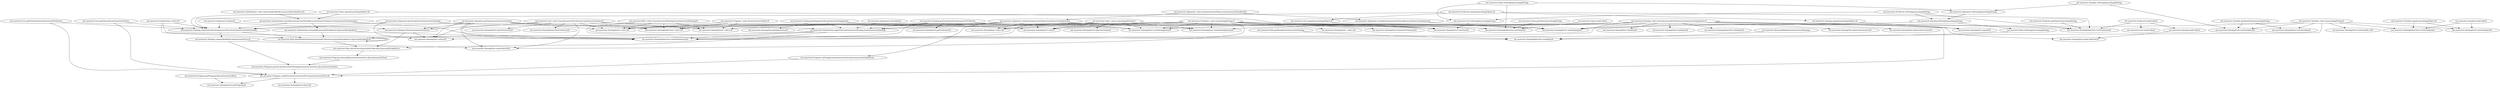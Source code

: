 digraph _method {
"net.mooctest.Argument.<init>(Lnet/mooctest/Value;Lnet/mooctest/Variable;Z)V" -> "net.mooctest.Argument.value(Lnet/mooctest/Value;)Lnet/mooctest/Argument;";
"net.mooctest.Argument.<init>(Lnet/mooctest/Value;Lnet/mooctest/Variable;Z)V" -> "net.mooctest.Argument.variable(Lnet/mooctest/Variable;)Lnet/mooctest/Argument;";
"net.mooctest.Argument.getValue()Lnet/mooctest/Value;" -> "net.mooctest.Datalog.substituteTo(Lnet/mooctest/Fact;)Lnet/mooctest/Substitution;";
"net.mooctest.Argument.getValue()Lnet/mooctest/Value;" -> "net.mooctest.Datalog.toFact()Lnet/mooctest/Fact;";
"net.mooctest.Argument.getValue()Lnet/mooctest/Value;" -> "net.mooctest.DatalogOtherTest.<init>()V";
"net.mooctest.Argument.getValue()Lnet/mooctest/Value;" -> "net.mooctest.DatalogOtherTest.testSubstitution()V";
"net.mooctest.Argument.getValue()Lnet/mooctest/Value;" -> "net.mooctest.DatalogTest.substituteTo()V";
"net.mooctest.Argument.getValue()Lnet/mooctest/Value;" -> "net.mooctest.DatalogTest.toFact()V";
"net.mooctest.Argument.getValue()Lnet/mooctest/Value;" -> "net.mooctest.DatalogTest4.<init>()V";
"net.mooctest.Argument.getValue()Lnet/mooctest/Value;" -> "net.mooctest.DatalogTest5.<init>()V";
"net.mooctest.Argument.getVariable()Lnet/mooctest/Variable;" -> "net.mooctest.Datalog.substituteTo(Lnet/mooctest/Fact;)Lnet/mooctest/Substitution;";
"net.mooctest.Argument.getVariable()Lnet/mooctest/Variable;" -> "net.mooctest.DatalogTest.toFact()V";
"net.mooctest.Argument.getVariable()Lnet/mooctest/Variable;" -> "net.mooctest.Substitution.applyOn(Lnet/mooctest/Datalog;)Lnet/mooctest/Datalog;";
"net.mooctest.Argument.isValue()Z" -> "net.mooctest.Datalog.substituteTo(Lnet/mooctest/Fact;)Lnet/mooctest/Substitution;";
"net.mooctest.Argument.isValue()Z" -> "net.mooctest.Datalog.toFact()Lnet/mooctest/Fact;";
"net.mooctest.Argument.isVariable()Z" -> "net.mooctest.Substitution.applyOn(Lnet/mooctest/Datalog;)Lnet/mooctest/Datalog;";
"net.mooctest.Argument.toString()Ljava/lang/String;" -> "net.mooctest.Datalog.toString()Ljava/lang/String;";
"net.mooctest.Argument.value(Lnet/mooctest/Value;)Lnet/mooctest/Argument;" -> "net.mooctest.DatalogOtherTest.<init>()V";
"net.mooctest.Argument.value(Lnet/mooctest/Value;)Lnet/mooctest/Argument;" -> "net.mooctest.DatalogTest.<init>()V";
"net.mooctest.Argument.value(Lnet/mooctest/Value;)Lnet/mooctest/Argument;" -> "net.mooctest.DatalogTest1.test()V";
"net.mooctest.Argument.value(Lnet/mooctest/Value;)Lnet/mooctest/Argument;" -> "net.mooctest.DatalogTest1.testDatalog2()V";
"net.mooctest.Argument.value(Lnet/mooctest/Value;)Lnet/mooctest/Argument;" -> "net.mooctest.DatalogTest1.testDatalogGets()V";
"net.mooctest.Argument.value(Lnet/mooctest/Value;)Lnet/mooctest/Argument;" -> "net.mooctest.DatalogTest1.testDatalogSames()V";
"net.mooctest.Argument.value(Lnet/mooctest/Value;)Lnet/mooctest/Argument;" -> "net.mooctest.DatalogTest4.<init>()V";
"net.mooctest.Argument.value(Lnet/mooctest/Value;)Lnet/mooctest/Argument;" -> "net.mooctest.DatalogTest5.<init>()V";
"net.mooctest.Argument.value(Lnet/mooctest/Value;)Lnet/mooctest/Argument;" -> "net.mooctest.Program.valToArg([Lnet/mooctest/Value;)[Lnet/mooctest/Argument;";
"net.mooctest.Argument.value(Lnet/mooctest/Value;)Lnet/mooctest/Argument;" -> "net.mooctest.Substitution.applyOn(Lnet/mooctest/Datalog;)Lnet/mooctest/Datalog;";
"net.mooctest.Argument.variable(Lnet/mooctest/Variable;)Lnet/mooctest/Argument;" -> "net.mooctest.DatalogTest1.testDatalog2()V";
"net.mooctest.Datalog.<init>(Lnet/mooctest/Predicate;[Lnet/mooctest/Argument;)V" -> "net.mooctest.DatalogOtherTest.initialize()V";
"net.mooctest.Datalog.<init>(Lnet/mooctest/Predicate;[Lnet/mooctest/Argument;)V" -> "net.mooctest.DatalogTest.blowConstructor1()V";
"net.mooctest.Datalog.<init>(Lnet/mooctest/Predicate;[Lnet/mooctest/Argument;)V" -> "net.mooctest.DatalogTest.blowConstructor2()V";
"net.mooctest.Datalog.<init>(Lnet/mooctest/Predicate;[Lnet/mooctest/Argument;)V" -> "net.mooctest.DatalogTest.equals()V";
"net.mooctest.Datalog.<init>(Lnet/mooctest/Predicate;[Lnet/mooctest/Argument;)V" -> "net.mooctest.DatalogTest.hashCodeTest()V";
"net.mooctest.Datalog.<init>(Lnet/mooctest/Predicate;[Lnet/mooctest/Argument;)V" -> "net.mooctest.DatalogTest.initialize()V";
"net.mooctest.Datalog.<init>(Lnet/mooctest/Predicate;[Lnet/mooctest/Argument;)V" -> "net.mooctest.DatalogTest.toFact()V";
"net.mooctest.Datalog.<init>(Lnet/mooctest/Predicate;[Lnet/mooctest/Argument;)V" -> "net.mooctest.DatalogTest1.test()V";
"net.mooctest.Datalog.<init>(Lnet/mooctest/Predicate;[Lnet/mooctest/Argument;)V" -> "net.mooctest.DatalogTest1.testDatalog2()V";
"net.mooctest.Datalog.<init>(Lnet/mooctest/Predicate;[Lnet/mooctest/Argument;)V" -> "net.mooctest.DatalogTest1.testDatalogGets()V";
"net.mooctest.Datalog.<init>(Lnet/mooctest/Predicate;[Lnet/mooctest/Argument;)V" -> "net.mooctest.DatalogTest1.testDatalogSames()V";
"net.mooctest.Datalog.<init>(Lnet/mooctest/Predicate;[Lnet/mooctest/Argument;)V" -> "net.mooctest.DatalogTest5.initialize()V";
"net.mooctest.Datalog.<init>(Lnet/mooctest/Predicate;[Lnet/mooctest/Argument;)V" -> "net.mooctest.Program.canDerive(Lnet/mooctest/Fact;[Lnet/mooctest/Fact;)Z";
"net.mooctest.Datalog.<init>(Lnet/mooctest/Predicate;[Lnet/mooctest/Argument;)V" -> "net.mooctest.Substitution.applyOn(Lnet/mooctest/Datalog;)Lnet/mooctest/Datalog;";
"net.mooctest.Datalog.compatibleWith(Lnet/mooctest/Fact;)Z" -> "net.mooctest.DatalogTest.substituteTo()V";
"net.mooctest.Datalog.compatibleWith(Lnet/mooctest/Fact;)Z" -> "net.mooctest.Program.query(Lnet/mooctest/Datalog;[Lnet/mooctest/Fact;)[Lnet/mooctest/Fact;";
"net.mooctest.Datalog.equals(Ljava/lang/Object;)Z" -> "net.mooctest.DatalogTest.equals()V";
"net.mooctest.Datalog.getArguments()[Lnet/mooctest/Argument;" -> "net.mooctest.DatalogTest.getArguments()V";
"net.mooctest.Datalog.getArguments()[Lnet/mooctest/Argument;" -> "net.mooctest.DatalogTest1.test()V";
"net.mooctest.Datalog.getArguments()[Lnet/mooctest/Argument;" -> "net.mooctest.Substitution.applyOn(Lnet/mooctest/Datalog;)Lnet/mooctest/Datalog;";
"net.mooctest.Datalog.getPredicate()Lnet/mooctest/Predicate;" -> "net.mooctest.DatalogOtherTest.testSubstitution()V";
"net.mooctest.Datalog.getPredicate()Lnet/mooctest/Predicate;" -> "net.mooctest.DatalogTest.getPredicate()V";
"net.mooctest.Datalog.getPredicate()Lnet/mooctest/Predicate;" -> "net.mooctest.DatalogTest1.testDatalogGets()V";
"net.mooctest.Datalog.getPredicate()Lnet/mooctest/Predicate;" -> "net.mooctest.Substitution.applyOn(Lnet/mooctest/Datalog;)Lnet/mooctest/Datalog;";
"net.mooctest.Datalog.hashCode()I" -> "net.mooctest.DatalogTest.hashCodeTest()V";
"net.mooctest.Datalog.substituteTo(Lnet/mooctest/Fact;)Lnet/mooctest/Substitution;" -> "net.mooctest.Datalog.compatibleWith(Lnet/mooctest/Fact;)Z";
"net.mooctest.Datalog.substituteTo(Lnet/mooctest/Fact;)Lnet/mooctest/Substitution;" -> "net.mooctest.Rule.findAllSubstitutions(Ljava/util/Collection;Ljava/util/LinkedList;)Ljava/util/LinkedList;";
"net.mooctest.Datalog.toFact()Lnet/mooctest/Fact;" -> "net.mooctest.DatalogTest.toFact()V";
"net.mooctest.Datalog.toFact()Lnet/mooctest/Fact;" -> "net.mooctest.Rule.deriveOnce(Ljava/util/Collection;)Ljava/util/LinkedList;";
"net.mooctest.Datalog.toString()Ljava/lang/String;" -> "net.mooctest.DatalogTest1.testDatalog2()V";
"net.mooctest.Datalog.toString()Ljava/lang/String;" -> "net.mooctest.Rule.toString()Ljava/lang/String;";
"net.mooctest.Fact.<init>(Lnet/mooctest/Predicate;[Lnet/mooctest/Value;)V" -> "net.mooctest.Datalog.toFact()Lnet/mooctest/Fact;";
"net.mooctest.Fact.<init>(Lnet/mooctest/Predicate;[Lnet/mooctest/Value;)V" -> "net.mooctest.DatalogOtherTest.<init>()V";
"net.mooctest.Fact.<init>(Lnet/mooctest/Predicate;[Lnet/mooctest/Value;)V" -> "net.mooctest.DatalogTest.substituteTo()V";
"net.mooctest.Fact.<init>(Lnet/mooctest/Predicate;[Lnet/mooctest/Value;)V" -> "net.mooctest.DatalogTest.toFact()V";
"net.mooctest.Fact.<init>(Lnet/mooctest/Predicate;[Lnet/mooctest/Value;)V" -> "net.mooctest.DatalogTest3.testFact()V";
"net.mooctest.Fact.<init>(Lnet/mooctest/Predicate;[Lnet/mooctest/Value;)V" -> "net.mooctest.DatalogTest4.<init>()V";
"net.mooctest.Fact.<init>(Lnet/mooctest/Predicate;[Lnet/mooctest/Value;)V" -> "net.mooctest.DatalogTest5.<init>()V";
"net.mooctest.Fact.<init>(Lnet/mooctest/Predicate;[Lnet/mooctest/Value;)V" -> "net.mooctest.DatalogTest5.blowTestFact()V";
"net.mooctest.Fact.<init>(Lnet/mooctest/Predicate;[Lnet/mooctest/Value;)V" -> "net.mooctest.DatalogTest5.blowTestFact2()V";
"net.mooctest.Fact.equals(Ljava/lang/Object;)Z" -> "net.mooctest.DatalogTest3.testFact()V";
"net.mooctest.Fact.getPredicate()Lnet/mooctest/Predicate;" -> "net.mooctest.Datalog.substituteTo(Lnet/mooctest/Fact;)Lnet/mooctest/Substitution;";
"net.mooctest.Fact.getPredicate()Lnet/mooctest/Predicate;" -> "net.mooctest.Program.canDerive(Lnet/mooctest/Fact;[Lnet/mooctest/Fact;)Z";
"net.mooctest.Fact.getValues()[Lnet/mooctest/Value;" -> "net.mooctest.Datalog.substituteTo(Lnet/mooctest/Fact;)Lnet/mooctest/Substitution;";
"net.mooctest.Fact.getValues()[Lnet/mooctest/Value;" -> "net.mooctest.Program.canDerive(Lnet/mooctest/Fact;[Lnet/mooctest/Fact;)Z";
"net.mooctest.Fact.toString()Ljava/lang/String;" -> "net.mooctest.DatalogTest3.testFact()V";
"net.mooctest.Predicate.<init>(Ljava/lang/String;)V" -> "net.mooctest.DatalogOtherTest.<init>()V";
"net.mooctest.Predicate.<init>(Ljava/lang/String;)V" -> "net.mooctest.DatalogOtherTest.testPredicate()V";
"net.mooctest.Predicate.<init>(Ljava/lang/String;)V" -> "net.mooctest.DatalogTest.<init>()V";
"net.mooctest.Predicate.<init>(Ljava/lang/String;)V" -> "net.mooctest.DatalogTest.substituteTo()V";
"net.mooctest.Predicate.<init>(Ljava/lang/String;)V" -> "net.mooctest.DatalogTest1.<init>()V";
"net.mooctest.Predicate.<init>(Ljava/lang/String;)V" -> "net.mooctest.DatalogTest1.test()V";
"net.mooctest.Predicate.<init>(Ljava/lang/String;)V" -> "net.mooctest.DatalogTest1.testDatalog2()V";
"net.mooctest.Predicate.<init>(Ljava/lang/String;)V" -> "net.mooctest.DatalogTest1.testDatalogGets()V";
"net.mooctest.Predicate.<init>(Ljava/lang/String;)V" -> "net.mooctest.DatalogTest1.testDatalogSames()V";
"net.mooctest.Predicate.<init>(Ljava/lang/String;)V" -> "net.mooctest.DatalogTest3.testFact()V";
"net.mooctest.Predicate.<init>(Ljava/lang/String;)V" -> "net.mooctest.DatalogTest4.<init>()V";
"net.mooctest.Predicate.<init>(Ljava/lang/String;)V" -> "net.mooctest.DatalogTest5.<init>()V";
"net.mooctest.Predicate.<init>(Ljava/lang/String;)V" -> "net.mooctest.DatalogTest5.blowTestPredicate()V";
"net.mooctest.Predicate.equals(Ljava/lang/Object;)Z" -> "net.mooctest.Datalog.equals(Ljava/lang/Object;)Z";
"net.mooctest.Predicate.equals(Ljava/lang/Object;)Z" -> "net.mooctest.Datalog.substituteTo(Lnet/mooctest/Fact;)Lnet/mooctest/Substitution;";
"net.mooctest.Predicate.equals(Ljava/lang/Object;)Z" -> "net.mooctest.DatalogOtherTest.testPredicate()V";
"net.mooctest.Predicate.equals(Ljava/lang/Object;)Z" -> "net.mooctest.Fact.equals(Ljava/lang/Object;)Z";
"net.mooctest.Predicate.getName()Ljava/lang/String;" -> "net.mooctest.DatalogOtherTest.testPredicate()V";
"net.mooctest.Predicate.hashCode()I" -> "net.mooctest.Datalog.hashCode()I";
"net.mooctest.Predicate.hashCode()I" -> "net.mooctest.DatalogOtherTest.testPredicate()V";
"net.mooctest.Predicate.hashCode()I" -> "net.mooctest.Fact.hashCode()I";
"net.mooctest.Predicate.toString()Ljava/lang/String;" -> "net.mooctest.Datalog.toString()Ljava/lang/String;";
"net.mooctest.Predicate.toString()Ljava/lang/String;" -> "net.mooctest.DatalogOtherTest.testPredicate()V";
"net.mooctest.Predicate.toString()Ljava/lang/String;" -> "net.mooctest.Fact.toString()Ljava/lang/String;";
"net.mooctest.Program.<init>([Lnet/mooctest/Rule;)V" -> "net.mooctest.DatalogOtherTest.<init>()V";
"net.mooctest.Program.<init>([Lnet/mooctest/Rule;)V" -> "net.mooctest.DatalogTest4.<init>()V";
"net.mooctest.Program.<init>([Lnet/mooctest/Rule;)V" -> "net.mooctest.DatalogTest5.<init>()V";
"net.mooctest.Program.canDerive(Lnet/mooctest/Fact;[Lnet/mooctest/Fact;)Z" -> "net.mooctest.DatalogTest4.testProgram()V";
"net.mooctest.Program.canDerive(Lnet/mooctest/Fact;[Lnet/mooctest/Fact;)Z" -> "net.mooctest.DatalogTest5.blow1()V";
"net.mooctest.Program.deriveAll([Lnet/mooctest/Fact;)[Lnet/mooctest/Fact;" -> "net.mooctest.Program.query(Lnet/mooctest/Datalog;[Lnet/mooctest/Fact;)[Lnet/mooctest/Fact;";
"net.mooctest.Program.getProgram()[Lnet/mooctest/Rule;" -> "net.mooctest.DatalogTest4.testProgram()V";
"net.mooctest.Program.query(Lnet/mooctest/Datalog;[Lnet/mooctest/Fact;)[Lnet/mooctest/Fact;" -> "net.mooctest.Program.canDerive(Lnet/mooctest/Fact;[Lnet/mooctest/Fact;)Z";
"net.mooctest.Program.valToArg([Lnet/mooctest/Value;)[Lnet/mooctest/Argument;" -> "net.mooctest.Program.canDerive(Lnet/mooctest/Fact;[Lnet/mooctest/Fact;)Z";
"net.mooctest.Rule.<init>(Lnet/mooctest/Datalog;[Lnet/mooctest/Datalog;)V" -> "net.mooctest.DatalogOtherTest.<init>()V";
"net.mooctest.Rule.<init>(Lnet/mooctest/Datalog;[Lnet/mooctest/Datalog;)V" -> "net.mooctest.DatalogOtherTest.testRule()V";
"net.mooctest.Rule.<init>(Lnet/mooctest/Datalog;[Lnet/mooctest/Datalog;)V" -> "net.mooctest.DatalogTest4.<init>()V";
"net.mooctest.Rule.<init>(Lnet/mooctest/Datalog;[Lnet/mooctest/Datalog;)V" -> "net.mooctest.DatalogTest5.<init>()V";
"net.mooctest.Rule.deriveOnce(Ljava/util/Collection;)Ljava/util/LinkedList;" -> "net.mooctest.Program.deriveAll([Lnet/mooctest/Fact;)[Lnet/mooctest/Fact;";
"net.mooctest.Rule.findAllSubstitutions(Ljava/util/Collection;Ljava/util/LinkedList;)Ljava/util/LinkedList;" -> "net.mooctest.Rule.deriveOnce(Ljava/util/Collection;)Ljava/util/LinkedList;";
"net.mooctest.Rule.findAllSubstitutions(Ljava/util/Collection;Ljava/util/LinkedList;)Ljava/util/LinkedList;" -> "net.mooctest.Rule.findAllSubstitutions(Ljava/util/Collection;Ljava/util/LinkedList;)Ljava/util/LinkedList;";
"net.mooctest.Rule.getBody()[Lnet/mooctest/Datalog;" -> "net.mooctest.DatalogOtherTest.testRule()V";
"net.mooctest.Rule.getHead()Lnet/mooctest/Datalog;" -> "net.mooctest.DatalogOtherTest.testRule()V";
"net.mooctest.Rule.toString()Ljava/lang/String;" -> "net.mooctest.DatalogOtherTest.testRule()V";
"net.mooctest.Substitution.<init>()V" -> "net.mooctest.Datalog.substituteTo(Lnet/mooctest/Fact;)Lnet/mooctest/Substitution;";
"net.mooctest.Substitution.<init>()V" -> "net.mooctest.DatalogOtherTest.testSubstitution()V";
"net.mooctest.Substitution.<init>()V" -> "net.mooctest.Rule.findAllSubstitutions(Ljava/util/Collection;Ljava/util/LinkedList;)Ljava/util/LinkedList;";
"net.mooctest.Substitution.<init>(Ljava/util/LinkedList;Ljava/util/LinkedList;)V" -> "net.mooctest.Substitution.extend(Lnet/mooctest/Variable;Lnet/mooctest/Value;)Lnet/mooctest/Substitution;";
"net.mooctest.Substitution.applyOn(Lnet/mooctest/Datalog;)Lnet/mooctest/Datalog;" -> "net.mooctest.DatalogOtherTest.testSubstitution()V";
"net.mooctest.Substitution.applyOn(Lnet/mooctest/Datalog;)Lnet/mooctest/Datalog;" -> "net.mooctest.Rule.deriveOnce(Ljava/util/Collection;)Ljava/util/LinkedList;";
"net.mooctest.Substitution.applyOn(Lnet/mooctest/Datalog;)Lnet/mooctest/Datalog;" -> "net.mooctest.Rule.findAllSubstitutions(Ljava/util/Collection;Ljava/util/LinkedList;)Ljava/util/LinkedList;";
"net.mooctest.Substitution.extend(Lnet/mooctest/Variable;Lnet/mooctest/Value;)Lnet/mooctest/Substitution;" -> "net.mooctest.Datalog.substituteTo(Lnet/mooctest/Fact;)Lnet/mooctest/Substitution;";
"net.mooctest.Substitution.extend(Lnet/mooctest/Variable;Lnet/mooctest/Value;)Lnet/mooctest/Substitution;" -> "net.mooctest.DatalogOtherTest.testSubstitution()V";
"net.mooctest.Substitution.extend(Lnet/mooctest/Variable;Lnet/mooctest/Value;)Lnet/mooctest/Substitution;" -> "net.mooctest.Substitution.extendAll(Ljava/util/LinkedList;)Ljava/util/LinkedList;";
"net.mooctest.Substitution.extendAll(Ljava/util/LinkedList;)Ljava/util/LinkedList;" -> "net.mooctest.DatalogOtherTest.testSubstitution()V";
"net.mooctest.Substitution.extendAll(Ljava/util/LinkedList;)Ljava/util/LinkedList;" -> "net.mooctest.Rule.findAllSubstitutions(Ljava/util/Collection;Ljava/util/LinkedList;)Ljava/util/LinkedList;";
"net.mooctest.Value.<init>(Ljava/lang/String;)V" -> "net.mooctest.DatalogOtherTest.<init>()V";
"net.mooctest.Value.<init>(Ljava/lang/String;)V" -> "net.mooctest.DatalogOtherTest.testSubstitution()V";
"net.mooctest.Value.<init>(Ljava/lang/String;)V" -> "net.mooctest.DatalogOtherTest.testValue()V";
"net.mooctest.Value.<init>(Ljava/lang/String;)V" -> "net.mooctest.DatalogTest.<init>()V";
"net.mooctest.Value.<init>(Ljava/lang/String;)V" -> "net.mooctest.DatalogTest1.test()V";
"net.mooctest.Value.<init>(Ljava/lang/String;)V" -> "net.mooctest.DatalogTest1.testDatalog2()V";
"net.mooctest.Value.<init>(Ljava/lang/String;)V" -> "net.mooctest.DatalogTest1.testDatalogGets()V";
"net.mooctest.Value.<init>(Ljava/lang/String;)V" -> "net.mooctest.DatalogTest1.testDatalogSames()V";
"net.mooctest.Value.<init>(Ljava/lang/String;)V" -> "net.mooctest.DatalogTest3.testFact()V";
"net.mooctest.Value.<init>(Ljava/lang/String;)V" -> "net.mooctest.DatalogTest4.<init>()V";
"net.mooctest.Value.<init>(Ljava/lang/String;)V" -> "net.mooctest.DatalogTest5.<init>()V";
"net.mooctest.Value.<init>(Ljava/lang/String;)V" -> "net.mooctest.DatalogTest5.blowTestValue()V";
"net.mooctest.Value.equals(Ljava/lang/Object;)Z" -> "net.mooctest.Datalog.substituteTo(Lnet/mooctest/Fact;)Lnet/mooctest/Substitution;";
"net.mooctest.Value.equals(Ljava/lang/Object;)Z" -> "net.mooctest.DatalogOtherTest.testValue()V";
"net.mooctest.Value.equals(Ljava/lang/Object;)Z" -> "net.mooctest.Substitution.extend(Lnet/mooctest/Variable;Lnet/mooctest/Value;)Lnet/mooctest/Substitution;";
"net.mooctest.Value.getValue()Ljava/lang/String;" -> "net.mooctest.DatalogOtherTest.testValue()V";
"net.mooctest.Value.hashCode()I" -> "net.mooctest.DatalogOtherTest.testValue()V";
"net.mooctest.Value.toString()Ljava/lang/String;" -> "net.mooctest.Argument.toString()Ljava/lang/String;";
"net.mooctest.Value.toString()Ljava/lang/String;" -> "net.mooctest.DatalogOtherTest.testValue()V";
"net.mooctest.Value.toString()Ljava/lang/String;" -> "net.mooctest.Fact.toString()Ljava/lang/String;";
"net.mooctest.Variable.<init>(Ljava/lang/String;)V" -> "net.mooctest.DatalogOtherTest.testSubstitution()V";
"net.mooctest.Variable.<init>(Ljava/lang/String;)V" -> "net.mooctest.DatalogOtherTest.testVariable3()V";
"net.mooctest.Variable.<init>(Ljava/lang/String;)V" -> "net.mooctest.DatalogTest1.testDatalog2()V";
"net.mooctest.Variable.<init>(Ljava/lang/String;)V" -> "net.mooctest.DatalogTest2.testVariable()V";
"net.mooctest.Variable.<init>(Ljava/lang/String;)V" -> "net.mooctest.DatalogTest2.testVariable2()V";
"net.mooctest.Variable.<init>(Ljava/lang/String;)V" -> "net.mooctest.DatalogTest2.testVariable3()V";
"net.mooctest.Variable.<init>(Ljava/lang/String;)V" -> "net.mooctest.DatalogTest2.testVariable_0()V";
"net.mooctest.Variable.equals(Ljava/lang/Object;)Z" -> "net.mooctest.DatalogOtherTest.testVariable3()V";
"net.mooctest.Variable.equals(Ljava/lang/Object;)Z" -> "net.mooctest.DatalogTest2.testVariable3()V";
"net.mooctest.Variable.getIdentifier()Ljava/lang/String;" -> "net.mooctest.DatalogTest2.testVariable()V";
"net.mooctest.Variable.getIdentifier()Ljava/lang/String;" -> "net.mooctest.DatalogTest2.testVariable2()V";
"net.mooctest.Variable.hashCode()I" -> "net.mooctest.DatalogOtherTest.testVariable3()V";
"net.mooctest.Variable.hashCode()I" -> "net.mooctest.DatalogTest2.testVariable3()V";
"net.mooctest.Variable.toString()Ljava/lang/String;" -> "net.mooctest.Argument.toString()Ljava/lang/String;";
"net.mooctest.Variable.toString()Ljava/lang/String;" -> "net.mooctest.DatalogTest2.testVariable2()V";
}